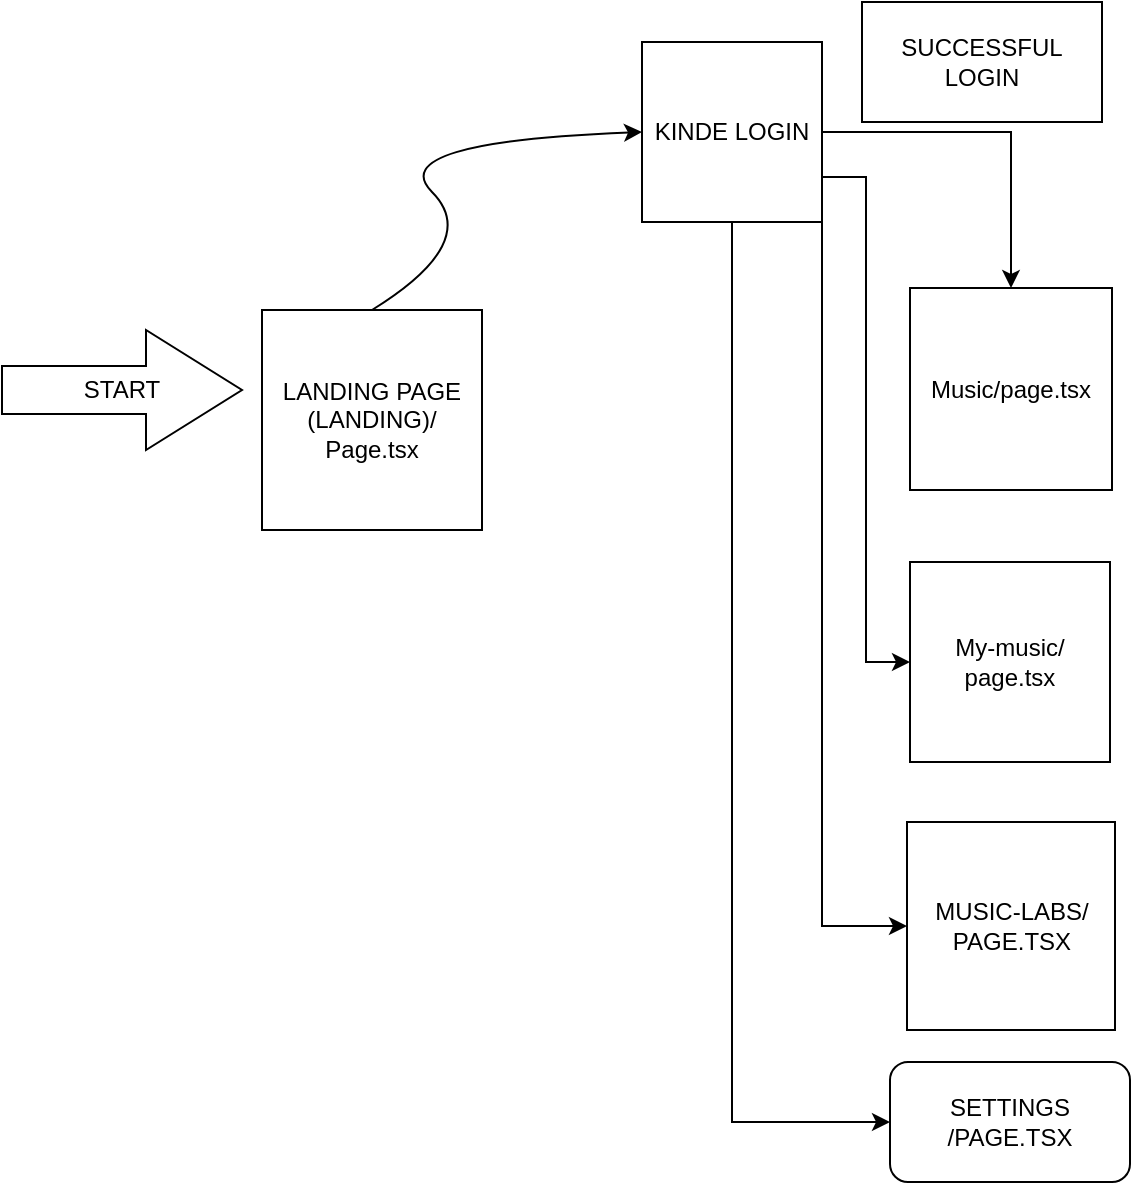 <mxfile version="26.1.0">
  <diagram id="2f404044-711c-603c-8f00-f6bb4c023d3c" name="Page-1">
    <mxGraphModel dx="1042" dy="565" grid="1" gridSize="10" guides="1" tooltips="1" connect="1" arrows="1" fold="1" page="1" pageScale="1" pageWidth="1169" pageHeight="827" background="none" math="0" shadow="0">
      <root>
        <mxCell id="0" />
        <mxCell id="1" parent="0" />
        <mxCell id="w6lNRmHOkz5iN05SBwit-62" value="&lt;div&gt;LANDING PAGE&lt;/div&gt;(LANDING)/&lt;div&gt;Page.tsx&lt;/div&gt;" style="whiteSpace=wrap;html=1;aspect=fixed;" vertex="1" parent="1">
          <mxGeometry x="160" y="374" width="110" height="110" as="geometry" />
        </mxCell>
        <mxCell id="w6lNRmHOkz5iN05SBwit-70" value="START" style="shape=singleArrow;whiteSpace=wrap;html=1;arrowWidth=0.4;arrowSize=0.4;" vertex="1" parent="1">
          <mxGeometry x="30" y="384" width="120" height="60" as="geometry" />
        </mxCell>
        <mxCell id="w6lNRmHOkz5iN05SBwit-94" style="edgeStyle=orthogonalEdgeStyle;rounded=0;orthogonalLoop=1;jettySize=auto;html=1;exitX=1;exitY=0.5;exitDx=0;exitDy=0;" edge="1" parent="1" source="w6lNRmHOkz5iN05SBwit-73" target="w6lNRmHOkz5iN05SBwit-78">
          <mxGeometry relative="1" as="geometry" />
        </mxCell>
        <mxCell id="w6lNRmHOkz5iN05SBwit-95" style="edgeStyle=orthogonalEdgeStyle;rounded=0;orthogonalLoop=1;jettySize=auto;html=1;exitX=1;exitY=0.75;exitDx=0;exitDy=0;entryX=0;entryY=0.5;entryDx=0;entryDy=0;" edge="1" parent="1" source="w6lNRmHOkz5iN05SBwit-73" target="w6lNRmHOkz5iN05SBwit-88">
          <mxGeometry relative="1" as="geometry" />
        </mxCell>
        <mxCell id="w6lNRmHOkz5iN05SBwit-96" style="edgeStyle=orthogonalEdgeStyle;rounded=0;orthogonalLoop=1;jettySize=auto;html=1;exitX=1;exitY=1;exitDx=0;exitDy=0;entryX=0;entryY=0.5;entryDx=0;entryDy=0;" edge="1" parent="1" source="w6lNRmHOkz5iN05SBwit-73" target="w6lNRmHOkz5iN05SBwit-89">
          <mxGeometry relative="1" as="geometry" />
        </mxCell>
        <mxCell id="w6lNRmHOkz5iN05SBwit-98" style="edgeStyle=orthogonalEdgeStyle;rounded=0;orthogonalLoop=1;jettySize=auto;html=1;exitX=0.5;exitY=1;exitDx=0;exitDy=0;entryX=0;entryY=0.5;entryDx=0;entryDy=0;" edge="1" parent="1" source="w6lNRmHOkz5iN05SBwit-73" target="w6lNRmHOkz5iN05SBwit-90">
          <mxGeometry relative="1" as="geometry" />
        </mxCell>
        <mxCell id="w6lNRmHOkz5iN05SBwit-73" value="KINDE LOGIN" style="whiteSpace=wrap;html=1;aspect=fixed;" vertex="1" parent="1">
          <mxGeometry x="350" y="240" width="90" height="90" as="geometry" />
        </mxCell>
        <mxCell id="w6lNRmHOkz5iN05SBwit-74" value="" style="curved=1;endArrow=classic;html=1;rounded=0;exitX=0.5;exitY=0;exitDx=0;exitDy=0;entryX=0;entryY=0.5;entryDx=0;entryDy=0;" edge="1" parent="1" source="w6lNRmHOkz5iN05SBwit-62" target="w6lNRmHOkz5iN05SBwit-73">
          <mxGeometry width="50" height="50" relative="1" as="geometry">
            <mxPoint x="220" y="340" as="sourcePoint" />
            <mxPoint x="270" y="290" as="targetPoint" />
            <Array as="points">
              <mxPoint x="270" y="340" />
              <mxPoint x="220" y="290" />
            </Array>
          </mxGeometry>
        </mxCell>
        <mxCell id="w6lNRmHOkz5iN05SBwit-78" value="Music/page.tsx" style="whiteSpace=wrap;html=1;aspect=fixed;" vertex="1" parent="1">
          <mxGeometry x="484" y="363" width="101" height="101" as="geometry" />
        </mxCell>
        <mxCell id="w6lNRmHOkz5iN05SBwit-81" value="SUCCESSFUL&lt;div&gt;LOGIN&lt;/div&gt;" style="rounded=0;whiteSpace=wrap;html=1;" vertex="1" parent="1">
          <mxGeometry x="460" y="220" width="120" height="60" as="geometry" />
        </mxCell>
        <mxCell id="w6lNRmHOkz5iN05SBwit-88" value="My-music/&lt;div&gt;page.tsx&lt;/div&gt;" style="whiteSpace=wrap;html=1;aspect=fixed;" vertex="1" parent="1">
          <mxGeometry x="484" y="500" width="100" height="100" as="geometry" />
        </mxCell>
        <mxCell id="w6lNRmHOkz5iN05SBwit-89" value="MUSIC-LABS/&lt;div&gt;PAGE.TSX&lt;/div&gt;" style="whiteSpace=wrap;html=1;aspect=fixed;" vertex="1" parent="1">
          <mxGeometry x="482.5" y="630" width="104" height="104" as="geometry" />
        </mxCell>
        <mxCell id="w6lNRmHOkz5iN05SBwit-90" value="SETTINGS&lt;div&gt;/PAGE.TSX&lt;/div&gt;" style="rounded=1;whiteSpace=wrap;html=1;" vertex="1" parent="1">
          <mxGeometry x="474" y="750" width="120" height="60" as="geometry" />
        </mxCell>
      </root>
    </mxGraphModel>
  </diagram>
</mxfile>
